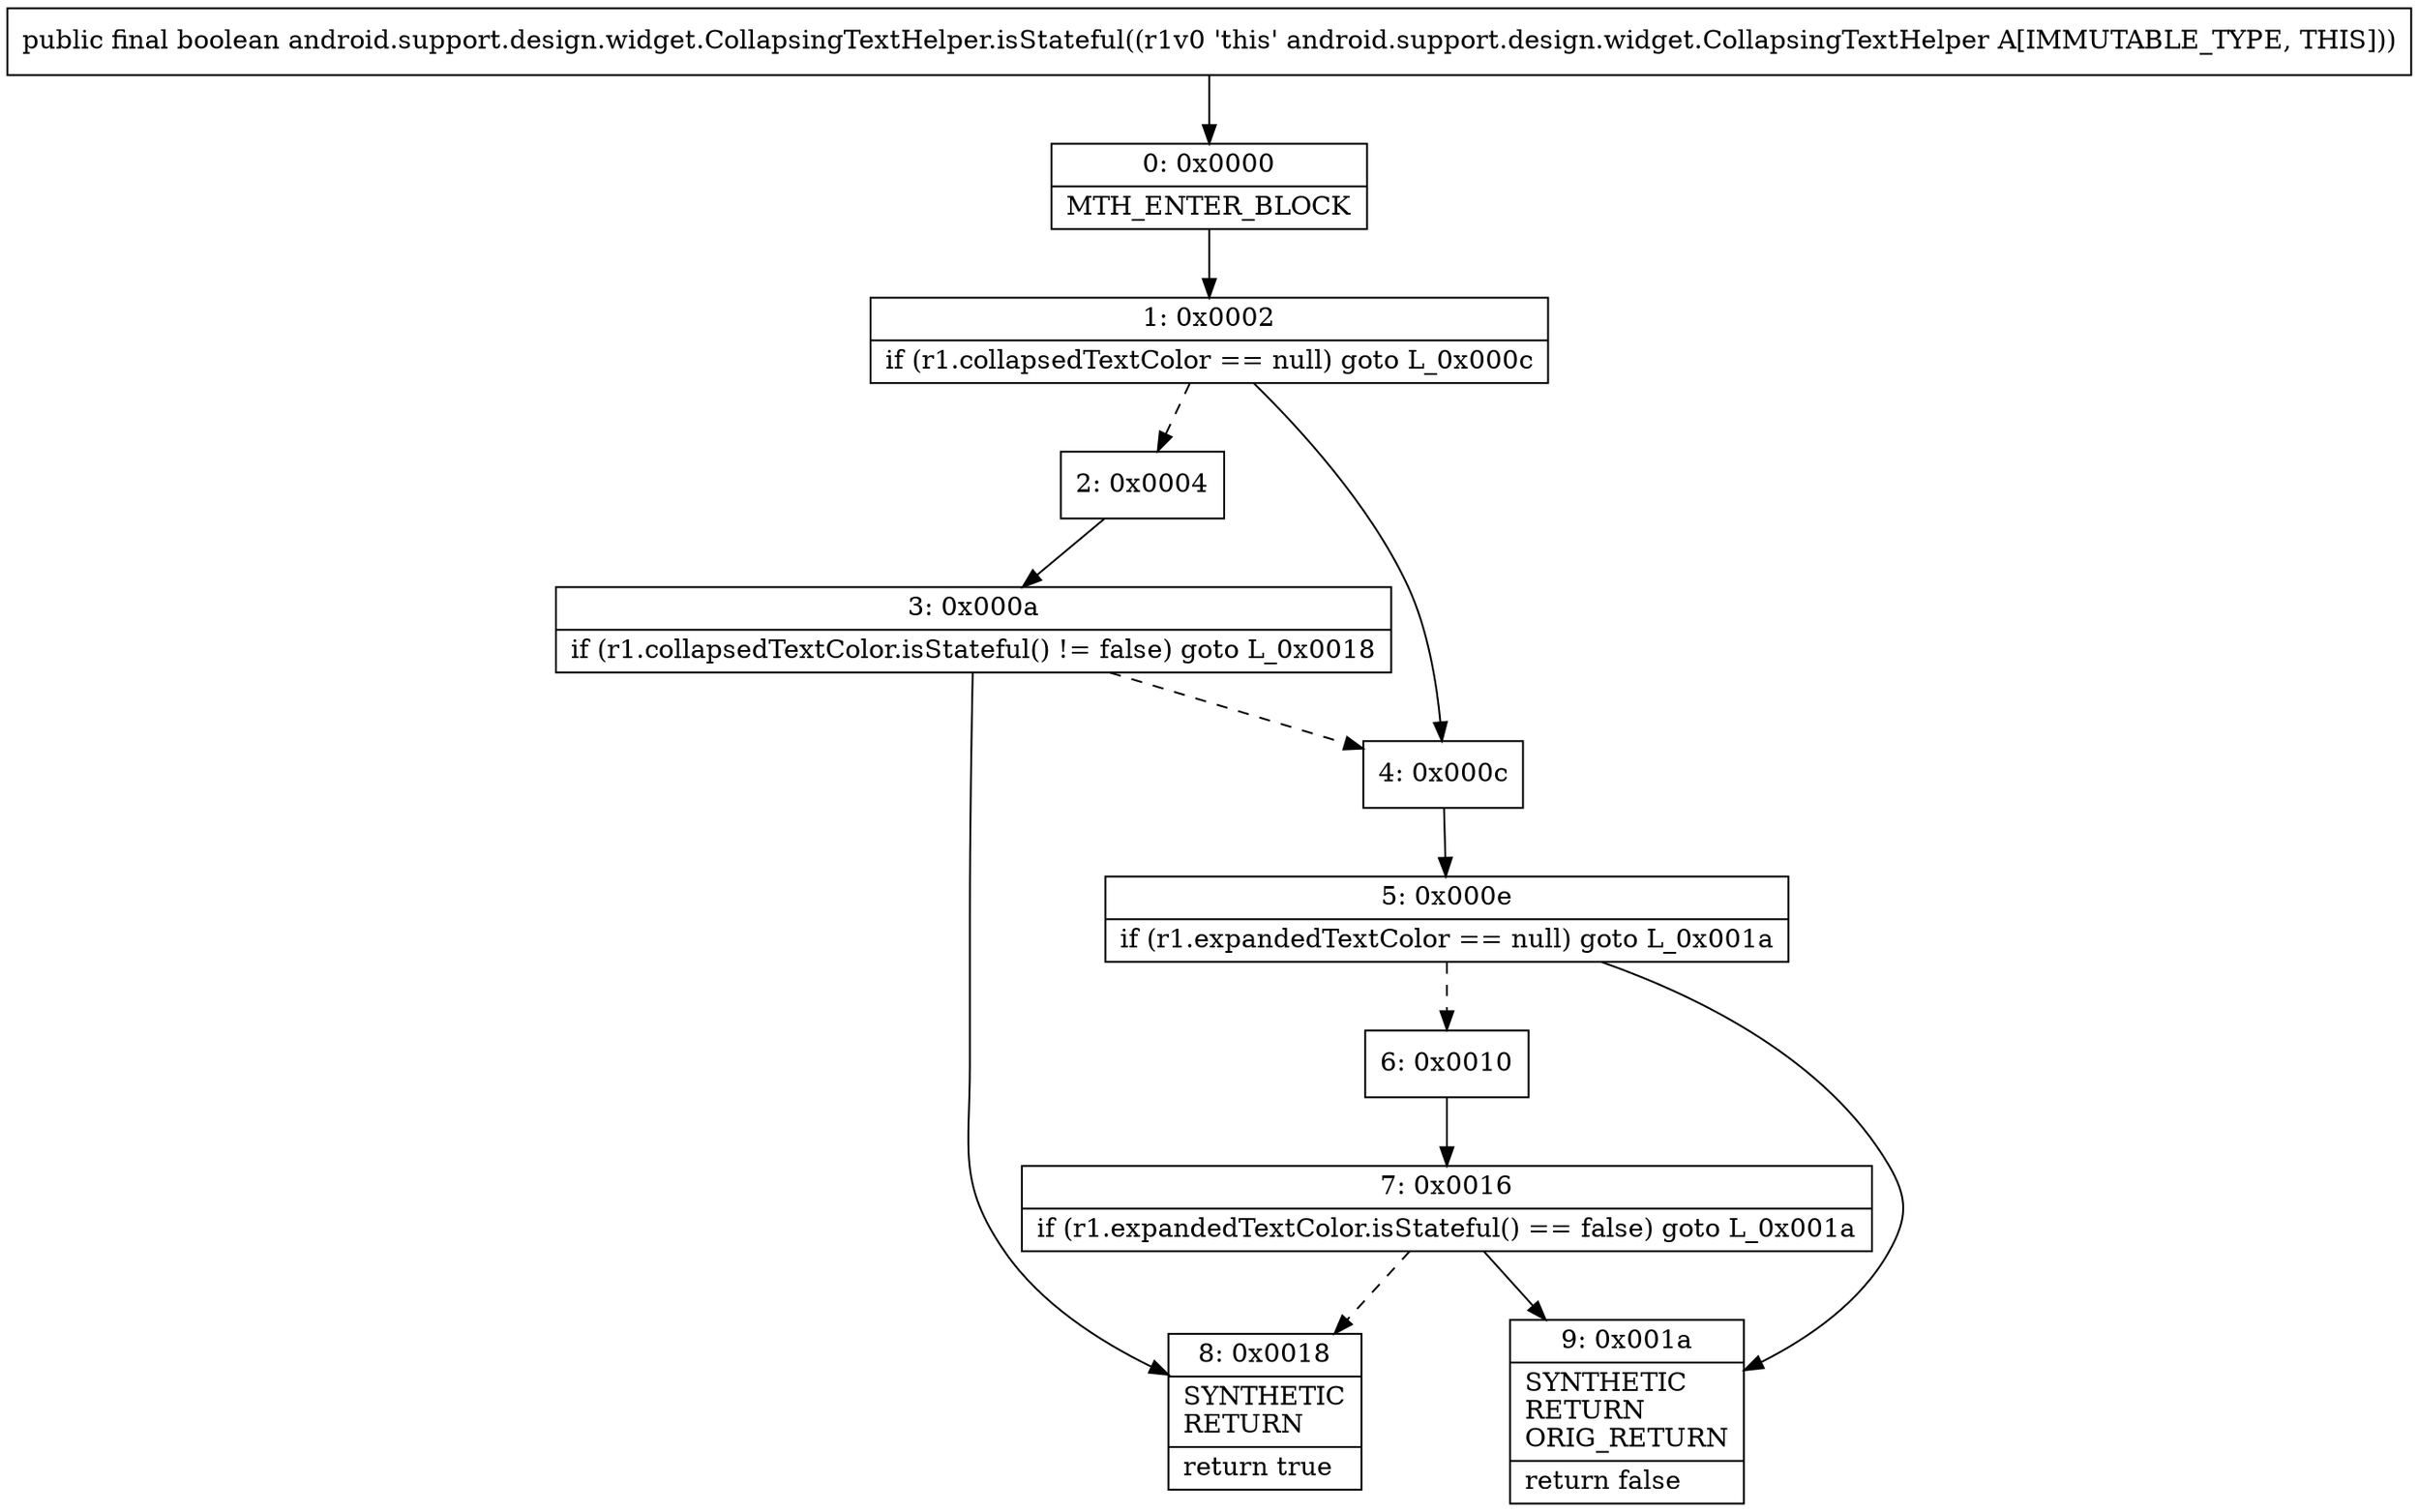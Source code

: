 digraph "CFG forandroid.support.design.widget.CollapsingTextHelper.isStateful()Z" {
Node_0 [shape=record,label="{0\:\ 0x0000|MTH_ENTER_BLOCK\l}"];
Node_1 [shape=record,label="{1\:\ 0x0002|if (r1.collapsedTextColor == null) goto L_0x000c\l}"];
Node_2 [shape=record,label="{2\:\ 0x0004}"];
Node_3 [shape=record,label="{3\:\ 0x000a|if (r1.collapsedTextColor.isStateful() != false) goto L_0x0018\l}"];
Node_4 [shape=record,label="{4\:\ 0x000c}"];
Node_5 [shape=record,label="{5\:\ 0x000e|if (r1.expandedTextColor == null) goto L_0x001a\l}"];
Node_6 [shape=record,label="{6\:\ 0x0010}"];
Node_7 [shape=record,label="{7\:\ 0x0016|if (r1.expandedTextColor.isStateful() == false) goto L_0x001a\l}"];
Node_8 [shape=record,label="{8\:\ 0x0018|SYNTHETIC\lRETURN\l|return true\l}"];
Node_9 [shape=record,label="{9\:\ 0x001a|SYNTHETIC\lRETURN\lORIG_RETURN\l|return false\l}"];
MethodNode[shape=record,label="{public final boolean android.support.design.widget.CollapsingTextHelper.isStateful((r1v0 'this' android.support.design.widget.CollapsingTextHelper A[IMMUTABLE_TYPE, THIS])) }"];
MethodNode -> Node_0;
Node_0 -> Node_1;
Node_1 -> Node_2[style=dashed];
Node_1 -> Node_4;
Node_2 -> Node_3;
Node_3 -> Node_4[style=dashed];
Node_3 -> Node_8;
Node_4 -> Node_5;
Node_5 -> Node_6[style=dashed];
Node_5 -> Node_9;
Node_6 -> Node_7;
Node_7 -> Node_8[style=dashed];
Node_7 -> Node_9;
}

